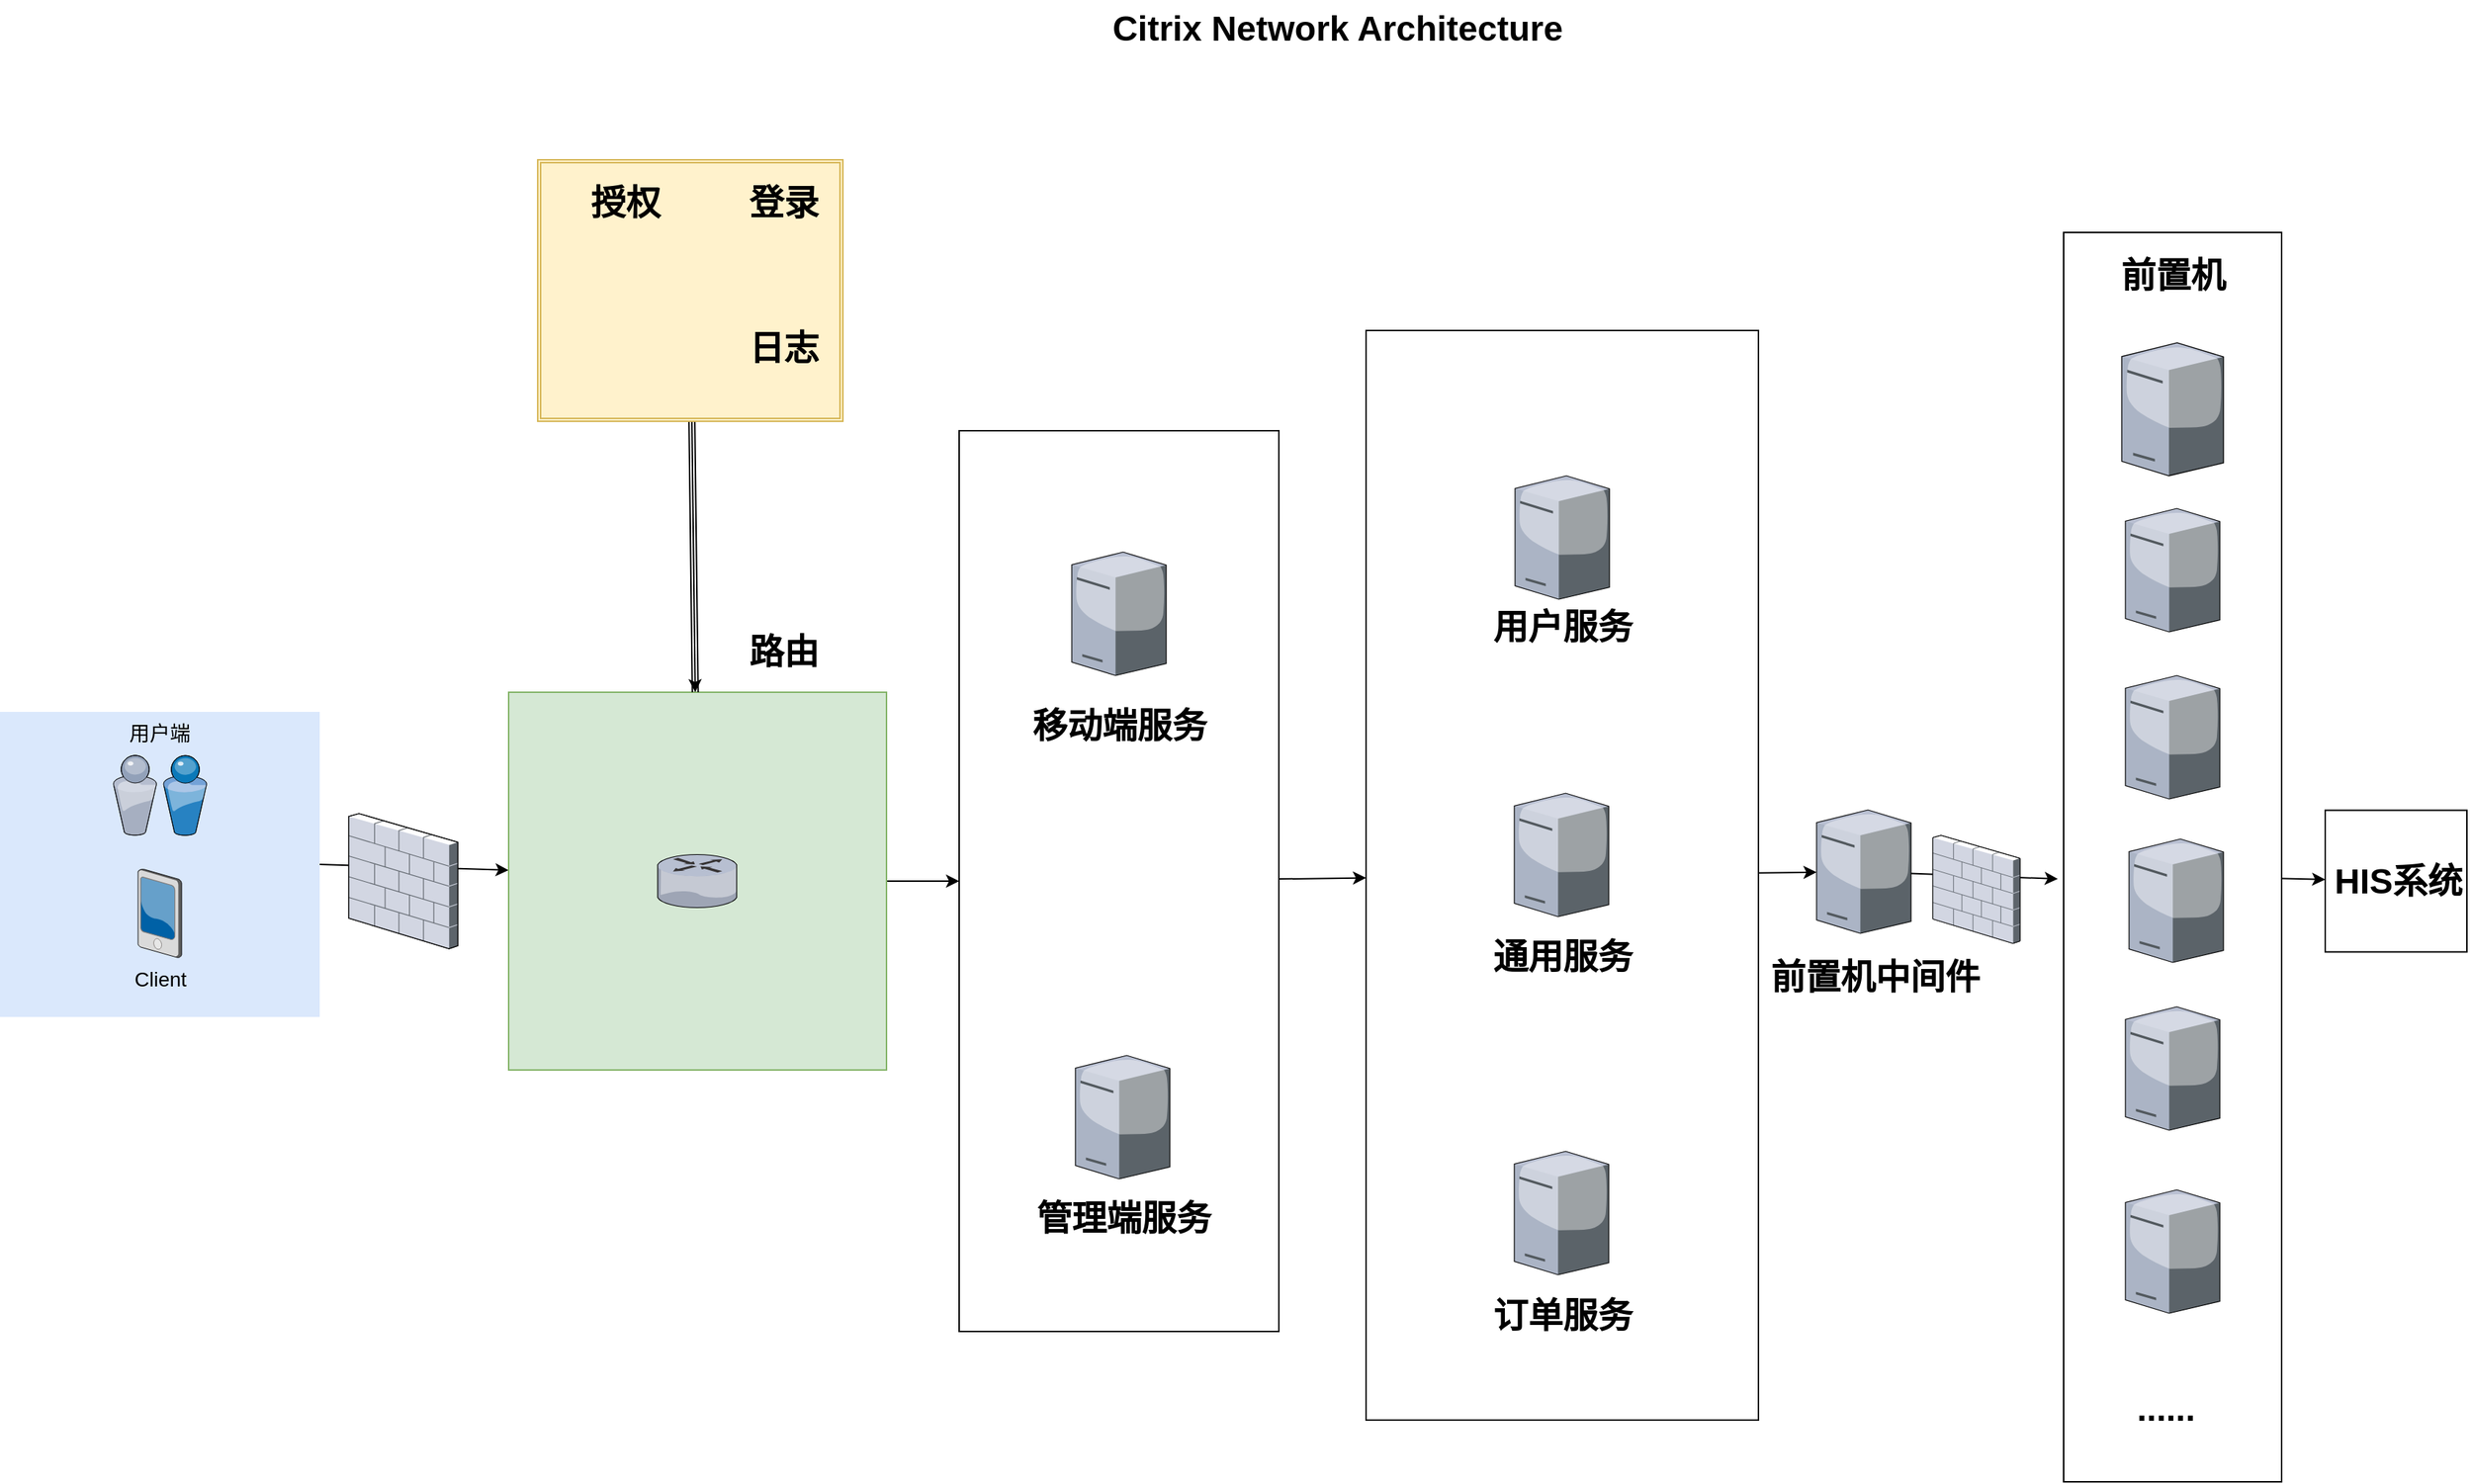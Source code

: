 <mxfile version="13.8.0" type="github">
  <diagram name="Page-1" id="e3a06f82-3646-2815-327d-82caf3d4e204">
    <mxGraphModel dx="2031" dy="1134" grid="1" gridSize="10" guides="1" tooltips="1" connect="1" arrows="1" fold="1" page="1" pageScale="1.5" pageWidth="1169" pageHeight="826" background="none" math="0" shadow="0">
      <root>
        <mxCell id="0" style=";html=1;" />
        <mxCell id="1" style=";html=1;" parent="0" />
        <mxCell id="p6bUg2uWIaqTIdtSCgMk-10" style="edgeStyle=none;rounded=0;orthogonalLoop=1;jettySize=auto;html=1;exitX=1;exitY=0.5;exitDx=0;exitDy=0;entryX=0;entryY=0.471;entryDx=0;entryDy=0;entryPerimeter=0;" edge="1" parent="1" source="6a7d8f32e03d9370-58" target="p6bUg2uWIaqTIdtSCgMk-4">
          <mxGeometry relative="1" as="geometry" />
        </mxCell>
        <mxCell id="6a7d8f32e03d9370-58" value="用户端" style="whiteSpace=wrap;html=1;fillColor=#dae8fc;fontSize=14;strokeColor=none;verticalAlign=top;" parent="1" vertex="1">
          <mxGeometry x="10" y="520" width="220" height="210" as="geometry" />
        </mxCell>
        <mxCell id="6a7d8f32e03d9370-6" value="Client" style="verticalLabelPosition=bottom;aspect=fixed;html=1;verticalAlign=top;strokeColor=none;shape=mxgraph.citrix.pda;fillColor=#66B2FF;gradientColor=#0066CC;fontSize=14;" parent="1" vertex="1">
          <mxGeometry x="105.0" y="628.25" width="30" height="61" as="geometry" />
        </mxCell>
        <mxCell id="6a7d8f32e03d9370-62" value="Citrix Network Architecture" style="text;strokeColor=none;fillColor=none;html=1;fontSize=24;fontStyle=1;verticalAlign=middle;align=center;" parent="1" vertex="1">
          <mxGeometry x="499" y="30" width="861" height="40" as="geometry" />
        </mxCell>
        <mxCell id="p6bUg2uWIaqTIdtSCgMk-41" value="" style="edgeStyle=none;rounded=0;orthogonalLoop=1;jettySize=auto;html=1;strokeColor=#000000;fontSize=24;" edge="1" parent="1" source="p6bUg2uWIaqTIdtSCgMk-4" target="p6bUg2uWIaqTIdtSCgMk-27">
          <mxGeometry relative="1" as="geometry" />
        </mxCell>
        <mxCell id="p6bUg2uWIaqTIdtSCgMk-4" value="" style="whiteSpace=wrap;html=1;aspect=fixed;fillColor=#d5e8d4;strokeColor=#82b366;" vertex="1" parent="1">
          <mxGeometry x="360" y="506.5" width="260" height="260" as="geometry" />
        </mxCell>
        <mxCell id="p6bUg2uWIaqTIdtSCgMk-5" value="" style="verticalLabelPosition=bottom;aspect=fixed;html=1;verticalAlign=top;strokeColor=none;align=center;outlineConnect=0;shape=mxgraph.citrix.users;" vertex="1" parent="1">
          <mxGeometry x="87.75" y="550" width="64.5" height="55" as="geometry" />
        </mxCell>
        <mxCell id="p6bUg2uWIaqTIdtSCgMk-6" value="" style="verticalLabelPosition=bottom;aspect=fixed;html=1;verticalAlign=top;strokeColor=none;align=center;outlineConnect=0;shape=mxgraph.citrix.router;" vertex="1" parent="1">
          <mxGeometry x="462.5" y="618.25" width="55" height="36.5" as="geometry" />
        </mxCell>
        <mxCell id="p6bUg2uWIaqTIdtSCgMk-14" value="" style="rounded=0;orthogonalLoop=1;jettySize=auto;html=1;" edge="1" parent="1" source="p6bUg2uWIaqTIdtSCgMk-8" target="p6bUg2uWIaqTIdtSCgMk-4">
          <mxGeometry relative="1" as="geometry" />
        </mxCell>
        <mxCell id="p6bUg2uWIaqTIdtSCgMk-15" value="" style="edgeStyle=none;rounded=0;orthogonalLoop=1;jettySize=auto;html=1;shape=link;" edge="1" parent="1" source="p6bUg2uWIaqTIdtSCgMk-8" target="p6bUg2uWIaqTIdtSCgMk-4">
          <mxGeometry relative="1" as="geometry" />
        </mxCell>
        <mxCell id="p6bUg2uWIaqTIdtSCgMk-8" value="" style="shape=ext;double=1;rounded=0;whiteSpace=wrap;html=1;fillColor=#fff2cc;strokeColor=#d6b656;" vertex="1" parent="1">
          <mxGeometry x="380" y="140" width="210" height="180" as="geometry" />
        </mxCell>
        <mxCell id="p6bUg2uWIaqTIdtSCgMk-17" value="授权" style="text;strokeColor=none;fillColor=none;html=1;fontSize=24;fontStyle=1;verticalAlign=middle;align=center;" vertex="1" parent="1">
          <mxGeometry x="390" y="150" width="100" height="40" as="geometry" />
        </mxCell>
        <mxCell id="p6bUg2uWIaqTIdtSCgMk-19" value="日志" style="text;strokeColor=none;fillColor=none;html=1;fontSize=24;fontStyle=1;verticalAlign=middle;align=center;" vertex="1" parent="1">
          <mxGeometry x="499" y="250" width="100" height="40" as="geometry" />
        </mxCell>
        <mxCell id="p6bUg2uWIaqTIdtSCgMk-20" value="登录" style="text;strokeColor=none;fillColor=none;html=1;fontSize=24;fontStyle=1;verticalAlign=middle;align=center;" vertex="1" parent="1">
          <mxGeometry x="499" y="150" width="100" height="40" as="geometry" />
        </mxCell>
        <mxCell id="p6bUg2uWIaqTIdtSCgMk-21" value="路由" style="text;strokeColor=none;fillColor=none;html=1;fontSize=24;fontStyle=1;verticalAlign=middle;align=center;" vertex="1" parent="1">
          <mxGeometry x="499" y="450" width="100" height="58" as="geometry" />
        </mxCell>
        <mxCell id="p6bUg2uWIaqTIdtSCgMk-23" value="" style="verticalLabelPosition=bottom;aspect=fixed;html=1;verticalAlign=top;strokeColor=none;align=center;outlineConnect=0;shape=mxgraph.citrix.firewall;fontSize=24;" vertex="1" parent="1">
          <mxGeometry x="250" y="590" width="75" height="93" as="geometry" />
        </mxCell>
        <mxCell id="p6bUg2uWIaqTIdtSCgMk-40" value="" style="edgeStyle=none;rounded=0;orthogonalLoop=1;jettySize=auto;html=1;strokeColor=#000000;fontSize=24;" edge="1" parent="1" source="p6bUg2uWIaqTIdtSCgMk-27" target="p6bUg2uWIaqTIdtSCgMk-36">
          <mxGeometry relative="1" as="geometry" />
        </mxCell>
        <mxCell id="p6bUg2uWIaqTIdtSCgMk-27" value="" style="rounded=0;whiteSpace=wrap;html=1;fontSize=24;" vertex="1" parent="1">
          <mxGeometry x="670" y="326.5" width="220" height="620" as="geometry" />
        </mxCell>
        <mxCell id="p6bUg2uWIaqTIdtSCgMk-28" value="" style="verticalLabelPosition=bottom;aspect=fixed;html=1;verticalAlign=top;strokeColor=none;align=center;outlineConnect=0;shape=mxgraph.citrix.license_server;fontSize=24;" vertex="1" parent="1">
          <mxGeometry x="747.5" y="410" width="65" height="85" as="geometry" />
        </mxCell>
        <mxCell id="p6bUg2uWIaqTIdtSCgMk-29" value="" style="verticalLabelPosition=bottom;aspect=fixed;html=1;verticalAlign=top;strokeColor=none;align=center;outlineConnect=0;shape=mxgraph.citrix.license_server;fontSize=24;" vertex="1" parent="1">
          <mxGeometry x="750" y="756.5" width="65" height="85" as="geometry" />
        </mxCell>
        <mxCell id="p6bUg2uWIaqTIdtSCgMk-32" value="移动端服务" style="text;strokeColor=none;fillColor=none;html=1;fontSize=24;fontStyle=1;verticalAlign=middle;align=center;" vertex="1" parent="1">
          <mxGeometry x="730" y="510" width="100" height="40" as="geometry" />
        </mxCell>
        <mxCell id="p6bUg2uWIaqTIdtSCgMk-33" value="管理端服务" style="text;strokeColor=none;fillColor=none;html=1;fontSize=24;fontStyle=1;verticalAlign=middle;align=center;" vertex="1" parent="1">
          <mxGeometry x="732.5" y="849" width="100" height="40" as="geometry" />
        </mxCell>
        <mxCell id="p6bUg2uWIaqTIdtSCgMk-35" style="edgeStyle=none;shape=link;rounded=0;orthogonalLoop=1;jettySize=auto;html=1;exitX=1;exitY=1;exitDx=0;exitDy=0;strokeColor=#000000;fontSize=24;" edge="1" parent="1">
          <mxGeometry relative="1" as="geometry">
            <mxPoint x="1170" y="517.5" as="sourcePoint" />
            <mxPoint x="1170" y="517.5" as="targetPoint" />
          </mxGeometry>
        </mxCell>
        <mxCell id="p6bUg2uWIaqTIdtSCgMk-43" value="" style="edgeStyle=none;rounded=0;orthogonalLoop=1;jettySize=auto;html=1;strokeColor=#000000;fontSize=24;" edge="1" parent="1" source="p6bUg2uWIaqTIdtSCgMk-36" target="p6bUg2uWIaqTIdtSCgMk-42">
          <mxGeometry relative="1" as="geometry" />
        </mxCell>
        <mxCell id="p6bUg2uWIaqTIdtSCgMk-36" value="" style="rounded=0;whiteSpace=wrap;html=1;fontSize=24;" vertex="1" parent="1">
          <mxGeometry x="950" y="257.5" width="270" height="750" as="geometry" />
        </mxCell>
        <mxCell id="p6bUg2uWIaqTIdtSCgMk-37" value="" style="verticalLabelPosition=bottom;aspect=fixed;html=1;verticalAlign=top;strokeColor=none;align=center;outlineConnect=0;shape=mxgraph.citrix.license_server;fontSize=24;" vertex="1" parent="1">
          <mxGeometry x="1052.5" y="357.5" width="65" height="85" as="geometry" />
        </mxCell>
        <mxCell id="p6bUg2uWIaqTIdtSCgMk-38" value="" style="verticalLabelPosition=bottom;aspect=fixed;html=1;verticalAlign=top;strokeColor=none;align=center;outlineConnect=0;shape=mxgraph.citrix.license_server;fontSize=24;" vertex="1" parent="1">
          <mxGeometry x="1052" y="576" width="65" height="85" as="geometry" />
        </mxCell>
        <mxCell id="p6bUg2uWIaqTIdtSCgMk-39" value="" style="verticalLabelPosition=bottom;aspect=fixed;html=1;verticalAlign=top;strokeColor=none;align=center;outlineConnect=0;shape=mxgraph.citrix.license_server;fontSize=24;" vertex="1" parent="1">
          <mxGeometry x="1052" y="822.5" width="65" height="85" as="geometry" />
        </mxCell>
        <mxCell id="p6bUg2uWIaqTIdtSCgMk-62" value="" style="edgeStyle=none;rounded=0;orthogonalLoop=1;jettySize=auto;html=1;strokeColor=#000000;fontSize=24;" edge="1" parent="1" source="p6bUg2uWIaqTIdtSCgMk-42">
          <mxGeometry relative="1" as="geometry">
            <mxPoint x="1426" y="635" as="targetPoint" />
          </mxGeometry>
        </mxCell>
        <mxCell id="p6bUg2uWIaqTIdtSCgMk-42" value="" style="verticalLabelPosition=bottom;aspect=fixed;html=1;verticalAlign=top;strokeColor=none;align=center;outlineConnect=0;shape=mxgraph.citrix.license_server;fontSize=24;" vertex="1" parent="1">
          <mxGeometry x="1260" y="587.5" width="65" height="85" as="geometry" />
        </mxCell>
        <mxCell id="p6bUg2uWIaqTIdtSCgMk-44" value="" style="verticalLabelPosition=bottom;aspect=fixed;html=1;verticalAlign=top;strokeColor=none;align=center;outlineConnect=0;shape=mxgraph.citrix.firewall;fontSize=24;" vertex="1" parent="1">
          <mxGeometry x="1340" y="605" width="60" height="74.41" as="geometry" />
        </mxCell>
        <mxCell id="p6bUg2uWIaqTIdtSCgMk-50" value="" style="edgeStyle=none;rounded=0;orthogonalLoop=1;jettySize=auto;html=1;strokeColor=#000000;fontSize=24;" edge="1" parent="1" target="p6bUg2uWIaqTIdtSCgMk-46">
          <mxGeometry relative="1" as="geometry">
            <mxPoint x="1515" y="633.238" as="sourcePoint" />
          </mxGeometry>
        </mxCell>
        <mxCell id="p6bUg2uWIaqTIdtSCgMk-46" value="" style="whiteSpace=wrap;html=1;aspect=fixed;fontSize=24;" vertex="1" parent="1">
          <mxGeometry x="1610" y="587.75" width="97.5" height="97.5" as="geometry" />
        </mxCell>
        <mxCell id="p6bUg2uWIaqTIdtSCgMk-51" value="HIS系统" style="text;strokeColor=none;fillColor=none;html=1;fontSize=24;fontStyle=1;verticalAlign=middle;align=center;" vertex="1" parent="1">
          <mxGeometry x="1610" y="616.5" width="100" height="40" as="geometry" />
        </mxCell>
        <mxCell id="p6bUg2uWIaqTIdtSCgMk-53" value="用户服务" style="text;strokeColor=none;fillColor=none;html=1;fontSize=24;fontStyle=1;verticalAlign=middle;align=center;" vertex="1" parent="1">
          <mxGeometry x="1034.5" y="441.5" width="100" height="40" as="geometry" />
        </mxCell>
        <mxCell id="p6bUg2uWIaqTIdtSCgMk-54" value="通用服务" style="text;strokeColor=none;fillColor=none;html=1;fontSize=24;fontStyle=1;verticalAlign=middle;align=center;" vertex="1" parent="1">
          <mxGeometry x="1034.5" y="668.5" width="100" height="40" as="geometry" />
        </mxCell>
        <mxCell id="p6bUg2uWIaqTIdtSCgMk-55" value="订单服务" style="text;strokeColor=none;fillColor=none;html=1;fontSize=24;fontStyle=1;verticalAlign=middle;align=center;" vertex="1" parent="1">
          <mxGeometry x="1035" y="916" width="100" height="40" as="geometry" />
        </mxCell>
        <mxCell id="p6bUg2uWIaqTIdtSCgMk-56" value="前置机中间件" style="text;strokeColor=none;fillColor=none;html=1;fontSize=24;fontStyle=1;verticalAlign=middle;align=center;" vertex="1" parent="1">
          <mxGeometry x="1250" y="683" width="100" height="40" as="geometry" />
        </mxCell>
        <mxCell id="p6bUg2uWIaqTIdtSCgMk-57" style="edgeStyle=none;rounded=0;orthogonalLoop=1;jettySize=auto;html=1;exitX=0.5;exitY=1;exitDx=0;exitDy=0;strokeColor=#000000;fontSize=24;" edge="1" parent="1" source="p6bUg2uWIaqTIdtSCgMk-32" target="p6bUg2uWIaqTIdtSCgMk-32">
          <mxGeometry relative="1" as="geometry" />
        </mxCell>
        <mxCell id="p6bUg2uWIaqTIdtSCgMk-61" value="" style="rounded=0;whiteSpace=wrap;html=1;fontSize=24;" vertex="1" parent="1">
          <mxGeometry x="1430" y="190" width="150" height="860" as="geometry" />
        </mxCell>
        <mxCell id="p6bUg2uWIaqTIdtSCgMk-63" value="" style="verticalLabelPosition=bottom;aspect=fixed;html=1;verticalAlign=top;strokeColor=none;align=center;outlineConnect=0;shape=mxgraph.citrix.license_server;fontSize=24;" vertex="1" parent="1">
          <mxGeometry x="1470" y="265.96" width="70" height="91.54" as="geometry" />
        </mxCell>
        <mxCell id="p6bUg2uWIaqTIdtSCgMk-64" value="" style="verticalLabelPosition=bottom;aspect=fixed;html=1;verticalAlign=top;strokeColor=none;align=center;outlineConnect=0;shape=mxgraph.citrix.license_server;fontSize=24;" vertex="1" parent="1">
          <mxGeometry x="1472.5" y="380" width="65" height="85" as="geometry" />
        </mxCell>
        <mxCell id="p6bUg2uWIaqTIdtSCgMk-65" value="前置机" style="text;strokeColor=none;fillColor=none;html=1;fontSize=24;fontStyle=1;verticalAlign=middle;align=center;" vertex="1" parent="1">
          <mxGeometry x="1455" y="200" width="100" height="40" as="geometry" />
        </mxCell>
        <mxCell id="p6bUg2uWIaqTIdtSCgMk-66" value="" style="verticalLabelPosition=bottom;aspect=fixed;html=1;verticalAlign=top;strokeColor=none;align=center;outlineConnect=0;shape=mxgraph.citrix.license_server;fontSize=24;" vertex="1" parent="1">
          <mxGeometry x="1472.5" y="495" width="65" height="85" as="geometry" />
        </mxCell>
        <mxCell id="p6bUg2uWIaqTIdtSCgMk-67" value="" style="verticalLabelPosition=bottom;aspect=fixed;html=1;verticalAlign=top;strokeColor=none;align=center;outlineConnect=0;shape=mxgraph.citrix.license_server;fontSize=24;" vertex="1" parent="1">
          <mxGeometry x="1475" y="607.5" width="65" height="85" as="geometry" />
        </mxCell>
        <mxCell id="p6bUg2uWIaqTIdtSCgMk-68" value="" style="verticalLabelPosition=bottom;aspect=fixed;html=1;verticalAlign=top;strokeColor=none;align=center;outlineConnect=0;shape=mxgraph.citrix.license_server;fontSize=24;" vertex="1" parent="1">
          <mxGeometry x="1472.5" y="723" width="65" height="85" as="geometry" />
        </mxCell>
        <mxCell id="p6bUg2uWIaqTIdtSCgMk-69" value="" style="verticalLabelPosition=bottom;aspect=fixed;html=1;verticalAlign=top;strokeColor=none;align=center;outlineConnect=0;shape=mxgraph.citrix.license_server;fontSize=24;" vertex="1" parent="1">
          <mxGeometry x="1472.5" y="849" width="65" height="85" as="geometry" />
        </mxCell>
        <mxCell id="p6bUg2uWIaqTIdtSCgMk-70" value="......" style="text;strokeColor=none;fillColor=none;html=1;fontSize=24;fontStyle=1;verticalAlign=middle;align=center;" vertex="1" parent="1">
          <mxGeometry x="1450" y="980" width="100" height="40" as="geometry" />
        </mxCell>
      </root>
    </mxGraphModel>
  </diagram>
</mxfile>
